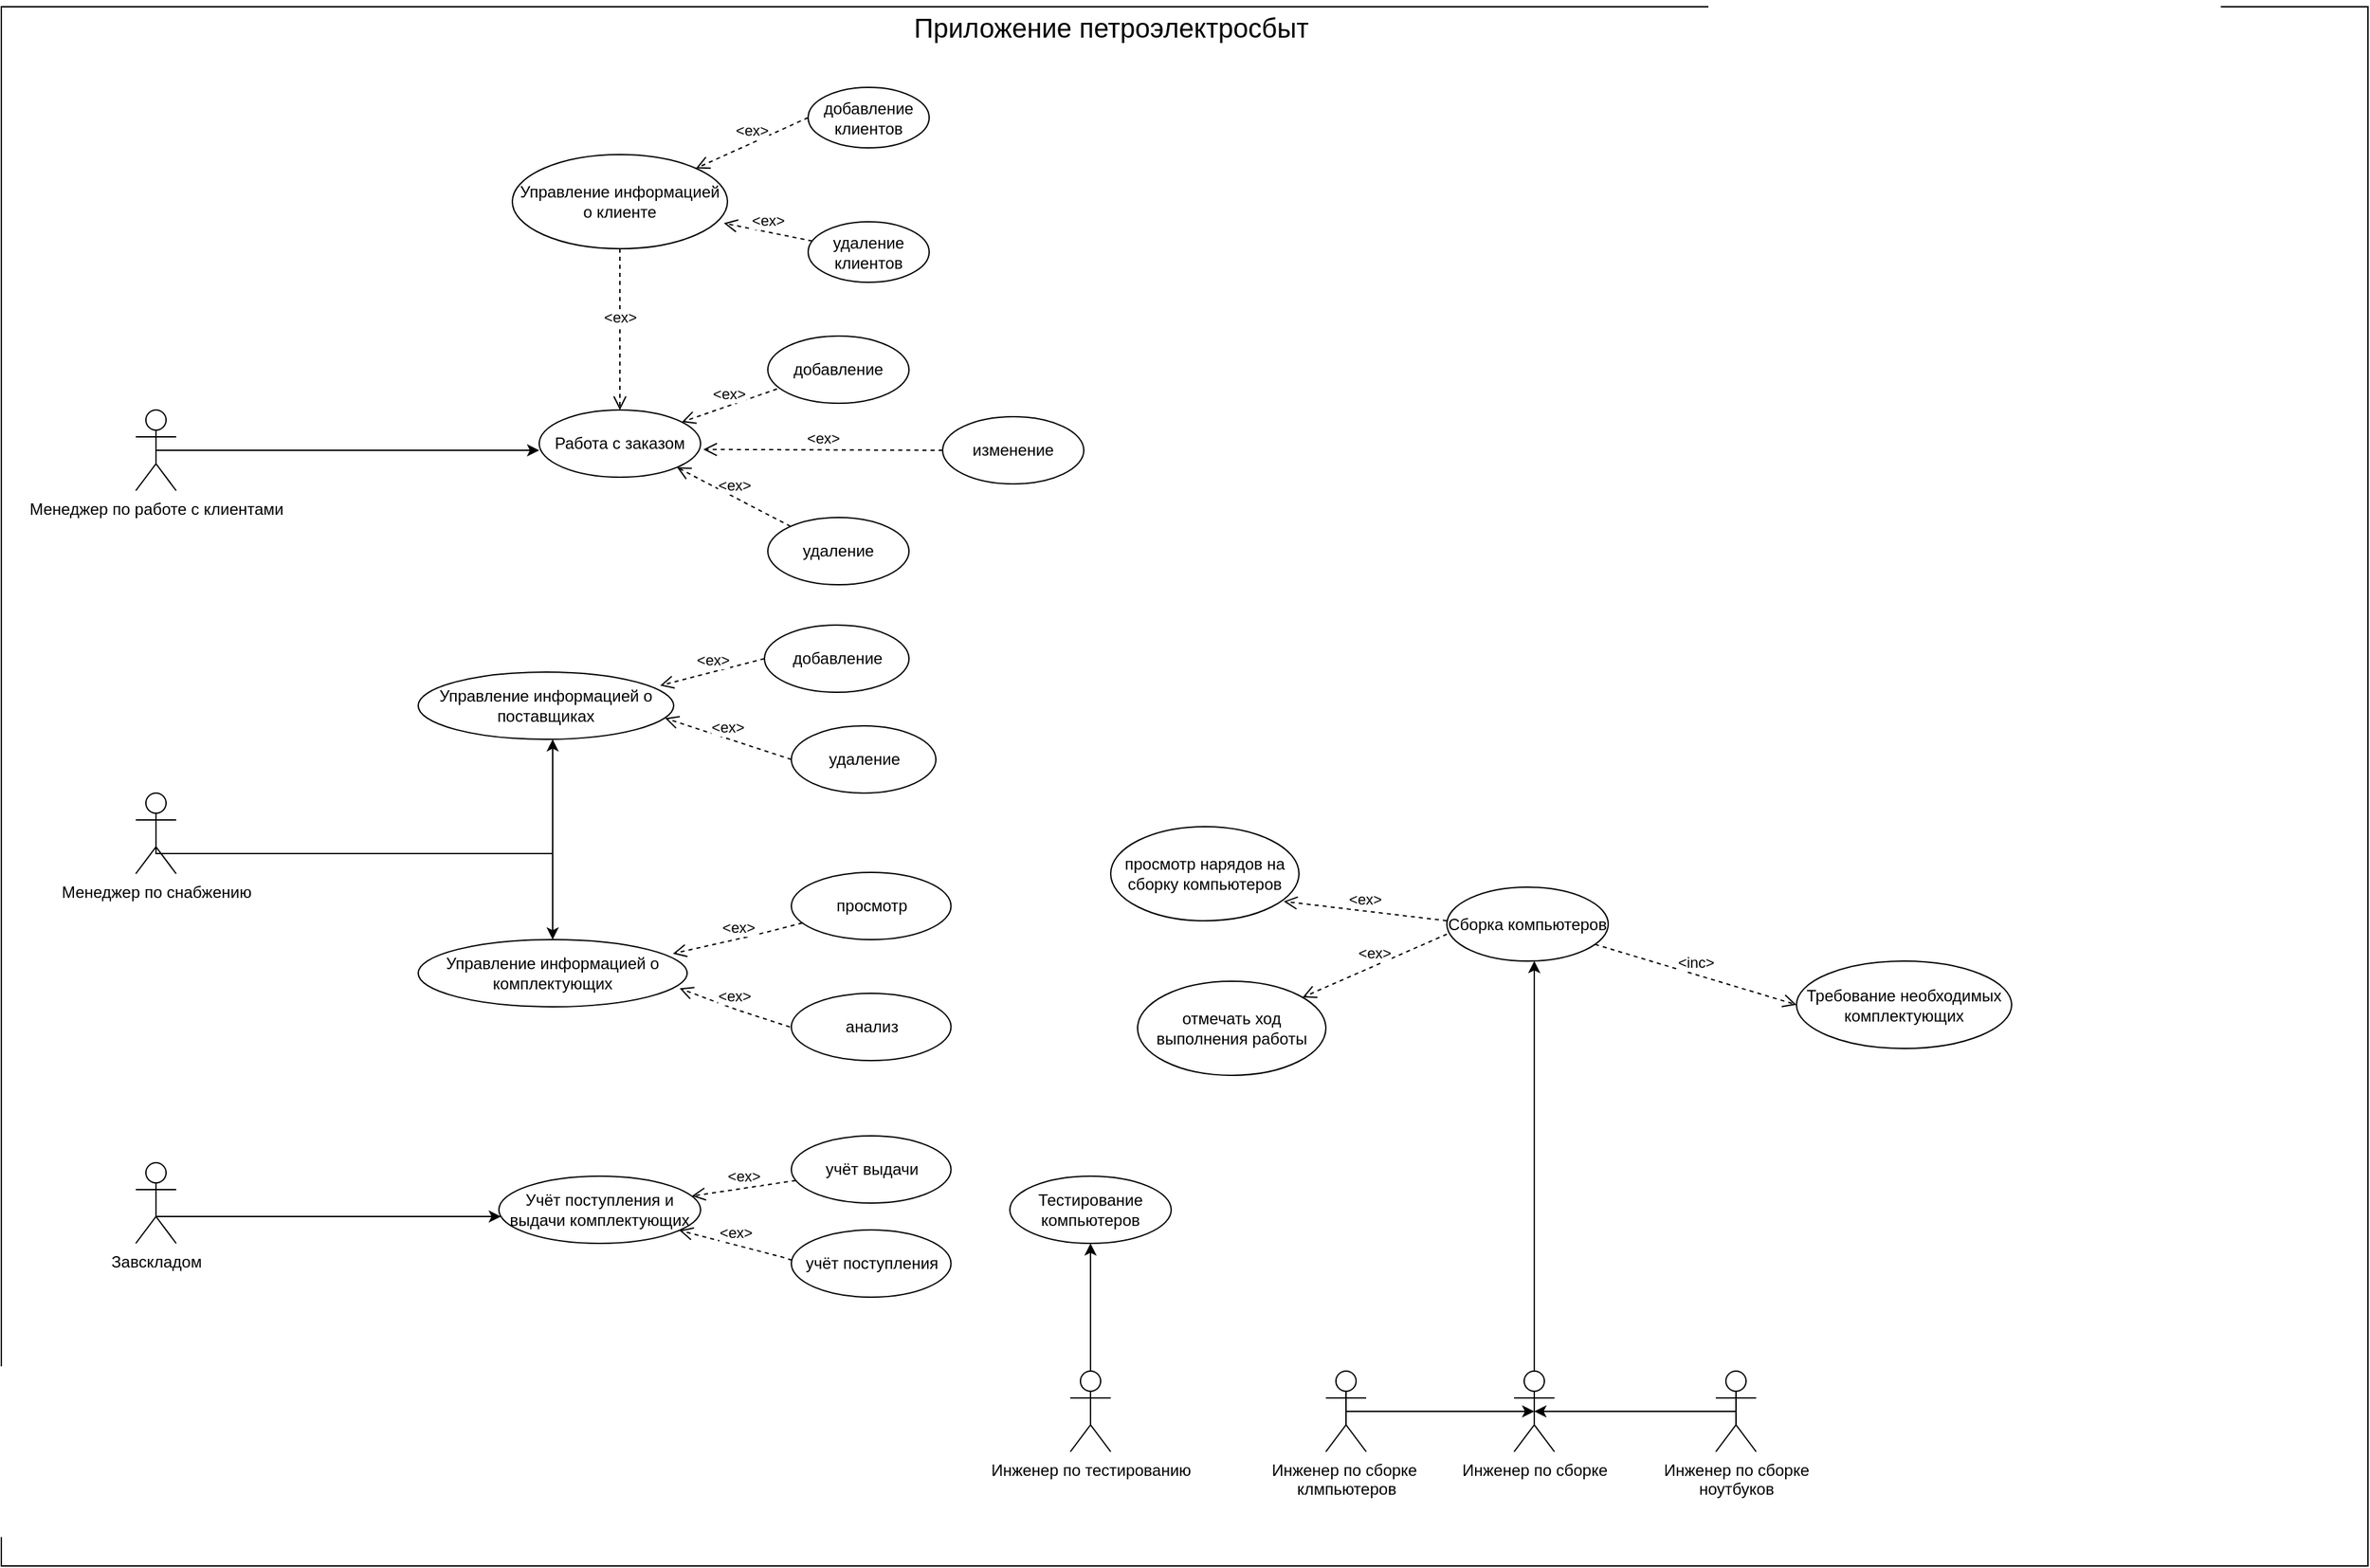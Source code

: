 <mxfile version="20.7.4" type="device"><diagram id="h4uLaU0hJFpm_dDjl1IY" name="Страница 1"><mxGraphModel dx="3659" dy="1495" grid="1" gridSize="10" guides="1" tooltips="1" connect="1" arrows="1" fold="1" page="1" pageScale="1" pageWidth="1169" pageHeight="827" math="0" shadow="0"><root><mxCell id="0"/><mxCell id="1" parent="0"/><mxCell id="lmbcXwJunpR-S4gIk9f7-4" value="" style="rounded=0;whiteSpace=wrap;html=1;" vertex="1" parent="1"><mxGeometry x="-240" y="40" width="1760" height="1160" as="geometry"/></mxCell><mxCell id="RSONwLIRya4BeNuk0JpV-6" style="edgeStyle=orthogonalEdgeStyle;rounded=0;orthogonalLoop=1;jettySize=auto;html=1;exitX=0.5;exitY=0.5;exitDx=0;exitDy=0;exitPerimeter=0;entryX=0;entryY=0.5;entryDx=0;entryDy=0;" parent="1" source="RSONwLIRya4BeNuk0JpV-1" edge="1"><mxGeometry relative="1" as="geometry"><mxPoint x="160" y="370" as="targetPoint"/></mxGeometry></mxCell><mxCell id="RSONwLIRya4BeNuk0JpV-1" value="Менеджер по работе с клиентами" style="shape=umlActor;verticalLabelPosition=bottom;verticalAlign=top;html=1;outlineConnect=0;" parent="1" vertex="1"><mxGeometry x="-140" y="340" width="30" height="60" as="geometry"/></mxCell><mxCell id="RSONwLIRya4BeNuk0JpV-3" value="Работа с заказом" style="ellipse;whiteSpace=wrap;html=1;" parent="1" vertex="1"><mxGeometry x="160" y="340" width="120" height="50" as="geometry"/></mxCell><mxCell id="RSONwLIRya4BeNuk0JpV-7" value="Управление информацией о клиенте" style="ellipse;whiteSpace=wrap;html=1;" parent="1" vertex="1"><mxGeometry x="140" y="150" width="160" height="70" as="geometry"/></mxCell><mxCell id="RSONwLIRya4BeNuk0JpV-28" style="edgeStyle=orthogonalEdgeStyle;rounded=0;orthogonalLoop=1;jettySize=auto;html=1;exitX=0.5;exitY=0.5;exitDx=0;exitDy=0;exitPerimeter=0;" parent="1" source="RSONwLIRya4BeNuk0JpV-15" target="RSONwLIRya4BeNuk0JpV-26" edge="1"><mxGeometry relative="1" as="geometry"><mxPoint x="167.5" y="600" as="targetPoint"/><Array as="points"><mxPoint x="-125" y="670"/><mxPoint x="170" y="670"/></Array></mxGeometry></mxCell><mxCell id="RSONwLIRya4BeNuk0JpV-29" value="" style="edgeStyle=orthogonalEdgeStyle;rounded=0;orthogonalLoop=1;jettySize=auto;html=1;exitX=0.5;exitY=0.5;exitDx=0;exitDy=0;exitPerimeter=0;" parent="1" source="RSONwLIRya4BeNuk0JpV-15" target="RSONwLIRya4BeNuk0JpV-27" edge="1"><mxGeometry relative="1" as="geometry"><mxPoint x="97.5" y="670" as="sourcePoint"/><mxPoint x="197.5" y="700" as="targetPoint"/><Array as="points"><mxPoint x="-125" y="670"/><mxPoint x="170" y="670"/></Array></mxGeometry></mxCell><mxCell id="RSONwLIRya4BeNuk0JpV-15" value="Менеджер по снабжению" style="shape=umlActor;verticalLabelPosition=bottom;verticalAlign=top;html=1;outlineConnect=0;direction=east;" parent="1" vertex="1"><mxGeometry x="-140" y="625" width="30" height="60" as="geometry"/></mxCell><mxCell id="RSONwLIRya4BeNuk0JpV-21" value="" style="edgeStyle=orthogonalEdgeStyle;rounded=0;orthogonalLoop=1;jettySize=auto;html=1;exitX=0.5;exitY=0.5;exitDx=0;exitDy=0;exitPerimeter=0;" parent="1" source="RSONwLIRya4BeNuk0JpV-18" target="RSONwLIRya4BeNuk0JpV-19" edge="1"><mxGeometry relative="1" as="geometry"><Array as="points"><mxPoint x="127.5" y="940"/><mxPoint x="127.5" y="940"/></Array></mxGeometry></mxCell><mxCell id="RSONwLIRya4BeNuk0JpV-18" value="Завскладом" style="shape=umlActor;verticalLabelPosition=bottom;verticalAlign=top;html=1;outlineConnect=0;direction=east;" parent="1" vertex="1"><mxGeometry x="-140" y="900" width="30" height="60" as="geometry"/></mxCell><mxCell id="RSONwLIRya4BeNuk0JpV-19" value="Учёт поступления и выдачи комплектующих" style="ellipse;whiteSpace=wrap;html=1;" parent="1" vertex="1"><mxGeometry x="130" y="910" width="150" height="50" as="geometry"/></mxCell><mxCell id="RSONwLIRya4BeNuk0JpV-26" value="Управление информацией о поставщиках" style="ellipse;whiteSpace=wrap;html=1;" parent="1" vertex="1"><mxGeometry x="70" y="535" width="190" height="50" as="geometry"/></mxCell><mxCell id="RSONwLIRya4BeNuk0JpV-27" value="Управление информацией о комплектующих" style="ellipse;whiteSpace=wrap;html=1;" parent="1" vertex="1"><mxGeometry x="70" y="734" width="200" height="50" as="geometry"/></mxCell><mxCell id="lmbcXwJunpR-S4gIk9f7-3" style="edgeStyle=orthogonalEdgeStyle;rounded=0;orthogonalLoop=1;jettySize=auto;html=1;" edge="1" parent="1" source="RSONwLIRya4BeNuk0JpV-30" target="RSONwLIRya4BeNuk0JpV-43"><mxGeometry relative="1" as="geometry"><Array as="points"><mxPoint x="900" y="825"/><mxPoint x="900" y="825"/></Array></mxGeometry></mxCell><mxCell id="RSONwLIRya4BeNuk0JpV-30" value="Инженер по сборке" style="shape=umlActor;verticalLabelPosition=bottom;verticalAlign=top;html=1;outlineConnect=0;" parent="1" vertex="1"><mxGeometry x="885" y="1055" width="30" height="60" as="geometry"/></mxCell><mxCell id="RSONwLIRya4BeNuk0JpV-32" value="Инженер по сборке&amp;nbsp;&lt;br&gt;клмпьютеров" style="shape=umlActor;verticalLabelPosition=bottom;verticalAlign=top;html=1;outlineConnect=0;" parent="1" vertex="1"><mxGeometry x="745" y="1055" width="30" height="60" as="geometry"/></mxCell><mxCell id="RSONwLIRya4BeNuk0JpV-33" value="Инженер по сборке &lt;br&gt;ноутбуков" style="shape=umlActor;verticalLabelPosition=bottom;verticalAlign=top;html=1;outlineConnect=0;" parent="1" vertex="1"><mxGeometry x="1035" y="1055" width="30" height="60" as="geometry"/></mxCell><mxCell id="RSONwLIRya4BeNuk0JpV-39" value="" style="endArrow=classic;html=1;rounded=0;exitX=0.5;exitY=0.5;exitDx=0;exitDy=0;exitPerimeter=0;entryX=0.5;entryY=0.5;entryDx=0;entryDy=0;entryPerimeter=0;" parent="1" source="RSONwLIRya4BeNuk0JpV-32" target="RSONwLIRya4BeNuk0JpV-30" edge="1"><mxGeometry width="50" height="50" relative="1" as="geometry"><mxPoint x="855" y="1015" as="sourcePoint"/><mxPoint x="885" y="1045" as="targetPoint"/></mxGeometry></mxCell><mxCell id="RSONwLIRya4BeNuk0JpV-40" value="" style="endArrow=classic;html=1;rounded=0;entryX=0.5;entryY=0.5;entryDx=0;entryDy=0;entryPerimeter=0;exitX=0.5;exitY=0.5;exitDx=0;exitDy=0;exitPerimeter=0;" parent="1" source="RSONwLIRya4BeNuk0JpV-33" target="RSONwLIRya4BeNuk0JpV-30" edge="1"><mxGeometry width="50" height="50" relative="1" as="geometry"><mxPoint x="895" y="975" as="sourcePoint"/><mxPoint x="975" y="1065" as="targetPoint"/></mxGeometry></mxCell><mxCell id="RSONwLIRya4BeNuk0JpV-43" value="Сборка компьютеров" style="ellipse;whiteSpace=wrap;html=1;" parent="1" vertex="1"><mxGeometry x="835" y="695" width="120" height="55" as="geometry"/></mxCell><mxCell id="RSONwLIRya4BeNuk0JpV-45" value="Требование необходимых комплектующих" style="ellipse;whiteSpace=wrap;html=1;" parent="1" vertex="1"><mxGeometry x="1095" y="750" width="160" height="65" as="geometry"/></mxCell><mxCell id="RSONwLIRya4BeNuk0JpV-49" style="edgeStyle=orthogonalEdgeStyle;rounded=0;orthogonalLoop=1;jettySize=auto;html=1;exitX=0.5;exitY=0.5;exitDx=0;exitDy=0;exitPerimeter=0;" parent="1" source="RSONwLIRya4BeNuk0JpV-47" target="RSONwLIRya4BeNuk0JpV-48" edge="1"><mxGeometry relative="1" as="geometry"><mxPoint x="570" y="945" as="targetPoint"/><Array as="points"/></mxGeometry></mxCell><mxCell id="RSONwLIRya4BeNuk0JpV-47" value="Инженер по тестированию" style="shape=umlActor;verticalLabelPosition=bottom;verticalAlign=top;html=1;outlineConnect=0;" parent="1" vertex="1"><mxGeometry x="555" y="1055" width="30" height="60" as="geometry"/></mxCell><mxCell id="RSONwLIRya4BeNuk0JpV-48" value="Тестирование компьютеров" style="ellipse;whiteSpace=wrap;html=1;" parent="1" vertex="1"><mxGeometry x="510" y="910" width="120" height="50" as="geometry"/></mxCell><mxCell id="RSONwLIRya4BeNuk0JpV-53" value="&amp;lt;inc&amp;gt;" style="html=1;verticalAlign=bottom;endArrow=open;dashed=1;endSize=8;rounded=0;entryX=0;entryY=0.5;entryDx=0;entryDy=0;" parent="1" source="RSONwLIRya4BeNuk0JpV-43" target="RSONwLIRya4BeNuk0JpV-45" edge="1"><mxGeometry relative="1" as="geometry"><mxPoint x="955" y="840" as="sourcePoint"/><mxPoint x="1065" y="770" as="targetPoint"/></mxGeometry></mxCell><mxCell id="RSONwLIRya4BeNuk0JpV-55" value="&amp;lt;ex&amp;gt;" style="html=1;verticalAlign=bottom;endArrow=open;dashed=1;endSize=8;rounded=0;entryX=0.5;entryY=0;entryDx=0;entryDy=0;exitX=0.5;exitY=1;exitDx=0;exitDy=0;" parent="1" source="RSONwLIRya4BeNuk0JpV-7" target="RSONwLIRya4BeNuk0JpV-3" edge="1"><mxGeometry relative="1" as="geometry"><mxPoint x="210" y="230" as="sourcePoint"/><mxPoint x="240" y="310" as="targetPoint"/></mxGeometry></mxCell><mxCell id="RSONwLIRya4BeNuk0JpV-56" value="изменение" style="ellipse;whiteSpace=wrap;html=1;" parent="1" vertex="1"><mxGeometry x="460" y="345" width="105" height="50" as="geometry"/></mxCell><mxCell id="RSONwLIRya4BeNuk0JpV-57" value="добавление" style="ellipse;whiteSpace=wrap;html=1;" parent="1" vertex="1"><mxGeometry x="330" y="285" width="105" height="50" as="geometry"/></mxCell><mxCell id="RSONwLIRya4BeNuk0JpV-58" value="удаление" style="ellipse;whiteSpace=wrap;html=1;" parent="1" vertex="1"><mxGeometry x="330" y="420" width="105" height="50" as="geometry"/></mxCell><mxCell id="RSONwLIRya4BeNuk0JpV-59" value="&amp;lt;ex&amp;gt;" style="html=1;verticalAlign=bottom;endArrow=open;dashed=1;endSize=8;rounded=0;entryX=1.017;entryY=0.587;entryDx=0;entryDy=0;exitX=0;exitY=0.5;exitDx=0;exitDy=0;entryPerimeter=0;" parent="1" source="RSONwLIRya4BeNuk0JpV-56" target="RSONwLIRya4BeNuk0JpV-3" edge="1"><mxGeometry relative="1" as="geometry"><mxPoint x="450" y="365" as="sourcePoint"/><mxPoint x="270" y="360" as="targetPoint"/><Array as="points"/></mxGeometry></mxCell><mxCell id="RSONwLIRya4BeNuk0JpV-61" value="&amp;lt;ex&amp;gt;" style="html=1;verticalAlign=bottom;endArrow=open;dashed=1;endSize=8;rounded=0;entryX=1;entryY=1;entryDx=0;entryDy=0;" parent="1" source="RSONwLIRya4BeNuk0JpV-58" target="RSONwLIRya4BeNuk0JpV-3" edge="1"><mxGeometry relative="1" as="geometry"><mxPoint x="437.96" y="390" as="sourcePoint"/><mxPoint x="260.0" y="389.35" as="targetPoint"/><Array as="points"/></mxGeometry></mxCell><mxCell id="RSONwLIRya4BeNuk0JpV-62" value="&amp;lt;ex&amp;gt;" style="html=1;verticalAlign=bottom;endArrow=open;dashed=1;endSize=8;rounded=0;exitX=0.065;exitY=0.788;exitDx=0;exitDy=0;exitPerimeter=0;" parent="1" source="RSONwLIRya4BeNuk0JpV-57" target="RSONwLIRya4BeNuk0JpV-3" edge="1"><mxGeometry relative="1" as="geometry"><mxPoint x="357.1" y="436.538" as="sourcePoint"/><mxPoint x="272.792" y="392.524" as="targetPoint"/><Array as="points"/></mxGeometry></mxCell><mxCell id="RSONwLIRya4BeNuk0JpV-63" value="добавление клиентов&lt;span style=&quot;color: rgba(0, 0, 0, 0); font-family: monospace; font-size: 0px; text-align: start;&quot;&gt;%3CmxGraphModel%3E%3Croot%3E%3CmxCell%20id%3D%220%22%2F%3E%3CmxCell%20id%3D%221%22%20parent%3D%220%22%2F%3E%3CmxCell%20id%3D%222%22%20value%3D%22%26amp%3Blt%3Bex%26amp%3Bgt%3B%22%20style%3D%22html%3D1%3BverticalAlign%3Dbottom%3BendArrow%3Dopen%3Bdashed%3D1%3BendSize%3D8%3Brounded%3D0%3BentryX%3D1%3BentryY%3D1%3BentryDx%3D0%3BentryDy%3D0%3B%22%20edge%3D%221%22%20parent%3D%221%22%3E%3CmxGeometry%20relative%3D%221%22%20as%3D%22geometry%22%3E%3CmxPoint%20x%3D%22347.1%22%20y%3D%22336.538%22%20as%3D%22sourcePoint%22%2F%3E%3CmxPoint%20x%3D%22262.792%22%20y%3D%22292.524%22%20as%3D%22targetPoint%22%2F%3E%3CArray%20as%3D%22points%22%2F%3E%3C%2FmxGeometry%3E%3C%2FmxCell%3E%3C%2Froot%3E%3C%2FmxGraphModel%3E&lt;/span&gt;&lt;span style=&quot;color: rgba(0, 0, 0, 0); font-family: monospace; font-size: 0px; text-align: start;&quot;&gt;%3CmxGraphModel%3E%3Croot%3E%3CmxCell%20id%3D%220%22%2F%3E%3CmxCell%20id%3D%221%22%20parent%3D%220%22%2F%3E%3CmxCell%20id%3D%222%22%20value%3D%22%26amp%3Blt%3Bex%26amp%3Bgt%3B%22%20style%3D%22html%3D1%3BverticalAlign%3Dbottom%3BendArrow%3Dopen%3Bdashed%3D1%3BendSize%3D8%3Brounded%3D0%3BentryX%3D1%3BentryY%3D1%3BentryDx%3D0%3BentryDy%3D0%3B%22%20edge%3D%221%22%20parent%3D%221%22%3E%3CmxGeometry%20relative%3D%221%22%20as%3D%22geometry%22%3E%3CmxPoint%20x%3D%22347.1%22%20y%3D%22336.538%22%20as%3D%22sourcePoint%22%2F%3E%3CmxPoint%20x%3D%22262.792%22%20y%3D%22292.524%22%20as%3D%22targetPoint%22%2F%3E%3CArray%20as%3D%22points%22%2F%3E%3C%2FmxGeometry%3E%3C%2FmxCell%3E%3C%2Froot%3E%3C%2FmxGraphModel%3E&lt;/span&gt;" style="ellipse;whiteSpace=wrap;html=1;" parent="1" vertex="1"><mxGeometry x="360" y="100" width="90" height="45" as="geometry"/></mxCell><mxCell id="RSONwLIRya4BeNuk0JpV-64" value="удаление клиентов&lt;span style=&quot;color: rgba(0, 0, 0, 0); font-family: monospace; font-size: 0px; text-align: start;&quot;&gt;%3CmxGraphModel%3E%3Croot%3E%3CmxCell%20id%3D%220%22%2F%3E%3CmxCell%20id%3D%221%22%20parent%3D%220%22%2F%3E%3CmxCell%20id%3D%222%22%20value%3D%22%26amp%3Blt%3Bex%26amp%3Bgt%3B%22%20style%3D%22html%3D1%3BverticalAlign%3Dbottom%3BendArrow%3Dopen%3Bdashed%3D1%3BendSize%3D8%3Brounded%3D0%3BentryX%3D1%3BentryY%3D1%3BentryDx%3D0%3BentryDy%3D0%3B%22%20edge%3D%221%22%20parent%3D%221%22%3E%3CmxGeometry%20relative%3D%221%22%20as%3D%22geometry%22%3E%3CmxPoint%20x%3D%22347.1%22%20y%3D%22336.538%22%20as%3D%22sourcePoint%22%2F%3E%3CmxPoint%20x%3D%22262.792%22%20y%3D%22292.524%22%20as%3D%22targetPoint%22%2F%3E%3CArray%20as%3D%22points%22%2F%3E%3C%2FmxGeometry%3E%3C%2FmxCell%3E%3C%2Froot%3E%3C%2FmxGraphModel%3E&lt;/span&gt;&lt;span style=&quot;color: rgba(0, 0, 0, 0); font-family: monospace; font-size: 0px; text-align: start;&quot;&gt;%3CmxGraphModel%3E%3Croot%3E%3CmxCell%20id%3D%220%22%2F%3E%3CmxCell%20id%3D%221%22%20parent%3D%220%22%2F%3E%3CmxCell%20id%3D%222%22%20value%3D%22%26amp%3Blt%3Bex%26amp%3Bgt%3B%22%20style%3D%22html%3D1%3BverticalAlign%3Dbottom%3BendArrow%3Dopen%3Bdashed%3D1%3BendSize%3D8%3Brounded%3D0%3BentryX%3D1%3BentryY%3D1%3BentryDx%3D0%3BentryDy%3D0%3B%22%20edge%3D%221%22%20parent%3D%221%22%3E%3CmxGeometry%20relative%3D%221%22%20as%3D%22geometry%22%3E%3CmxPoint%20x%3D%22347.1%22%20y%3D%22336.538%22%20as%3D%22sourcePoint%22%2F%3E%3CmxPoint%20x%3D%22262.792%22%20y%3D%22292.524%22%20as%3D%22targetPoint%22%2F%3E%3CArray%20as%3D%22points%22%2F%3E%3C%2FmxGeometry%3E%3C%2FmxCell%3E%3C%2Froot%3E%3C%2FmxGraphModel%3E&lt;/span&gt;" style="ellipse;whiteSpace=wrap;html=1;" parent="1" vertex="1"><mxGeometry x="360" y="200" width="90" height="45" as="geometry"/></mxCell><mxCell id="RSONwLIRya4BeNuk0JpV-65" value="&amp;lt;ex&amp;gt;" style="html=1;verticalAlign=bottom;endArrow=open;dashed=1;endSize=8;rounded=0;exitX=0;exitY=0.5;exitDx=0;exitDy=0;entryX=1;entryY=0;entryDx=0;entryDy=0;" parent="1" source="RSONwLIRya4BeNuk0JpV-63" target="RSONwLIRya4BeNuk0JpV-7" edge="1"><mxGeometry relative="1" as="geometry"><mxPoint x="370.495" y="130.0" as="sourcePoint"/><mxPoint x="290" y="155" as="targetPoint"/><Array as="points"/></mxGeometry></mxCell><mxCell id="RSONwLIRya4BeNuk0JpV-66" value="&amp;lt;ex&amp;gt;" style="html=1;verticalAlign=bottom;endArrow=open;dashed=1;endSize=8;rounded=0;entryX=0.983;entryY=0.729;entryDx=0;entryDy=0;entryPerimeter=0;" parent="1" source="RSONwLIRya4BeNuk0JpV-64" target="RSONwLIRya4BeNuk0JpV-7" edge="1"><mxGeometry relative="1" as="geometry"><mxPoint x="370" y="132.5" as="sourcePoint"/><mxPoint x="286.569" y="170.251" as="targetPoint"/><Array as="points"/></mxGeometry></mxCell><mxCell id="RSONwLIRya4BeNuk0JpV-67" value="добавление&lt;span style=&quot;color: rgba(0, 0, 0, 0); font-family: monospace; font-size: 0px; text-align: start;&quot;&gt;%3CmxGraphModel%3E%3Croot%3E%3CmxCell%20id%3D%220%22%2F%3E%3CmxCell%20id%3D%221%22%20parent%3D%220%22%2F%3E%3CmxCell%20id%3D%222%22%20value%3D%22%26amp%3Blt%3Bex%26amp%3Bgt%3B%22%20style%3D%22html%3D1%3BverticalAlign%3Dbottom%3BendArrow%3Dopen%3Bdashed%3D1%3BendSize%3D8%3Brounded%3D0%3BexitX%3D0%3BexitY%3D0.5%3BexitDx%3D0%3BexitDy%3D0%3BentryX%3D1%3BentryY%3D0%3BentryDx%3D0%3BentryDy%3D0%3B%22%20edge%3D%221%22%20parent%3D%221%22%3E%3CmxGeometry%20relative%3D%221%22%20as%3D%22geometry%22%3E%3CmxPoint%20x%3D%22360%22%20y%3D%22-47.5%22%20as%3D%22sourcePoint%22%2F%3E%3CmxPoint%20x%3D%22276.569%22%20y%3D%22-9.749%22%20as%3D%22targetPoint%22%2F%3E%3CArray%20as%3D%22points%22%2F%3E%3C%2FmxGeometry%3E%3C%2FmxCell%3E%3C%2Froot%3E%3C%2FmxGraphModel%3Eм&lt;/span&gt;" style="ellipse;whiteSpace=wrap;html=1;" parent="1" vertex="1"><mxGeometry x="327.5" y="500" width="107.5" height="50" as="geometry"/></mxCell><mxCell id="RSONwLIRya4BeNuk0JpV-69" value="удаление" style="ellipse;whiteSpace=wrap;html=1;" parent="1" vertex="1"><mxGeometry x="347.5" y="575" width="107.5" height="50" as="geometry"/></mxCell><mxCell id="RSONwLIRya4BeNuk0JpV-70" value="&amp;lt;ex&amp;gt;" style="html=1;verticalAlign=bottom;endArrow=open;dashed=1;endSize=8;rounded=0;exitX=0;exitY=0.5;exitDx=0;exitDy=0;entryX=0.966;entryY=0.685;entryDx=0;entryDy=0;entryPerimeter=0;" parent="1" source="RSONwLIRya4BeNuk0JpV-69" target="RSONwLIRya4BeNuk0JpV-26" edge="1"><mxGeometry relative="1" as="geometry"><mxPoint x="337.5" y="610" as="sourcePoint"/><mxPoint x="267.5" y="580" as="targetPoint"/><Array as="points"/></mxGeometry></mxCell><mxCell id="RSONwLIRya4BeNuk0JpV-71" value="&amp;lt;ex&amp;gt;" style="html=1;verticalAlign=bottom;endArrow=open;dashed=1;endSize=8;rounded=0;entryX=0.947;entryY=0.2;entryDx=0;entryDy=0;entryPerimeter=0;exitX=0;exitY=0.5;exitDx=0;exitDy=0;" parent="1" source="RSONwLIRya4BeNuk0JpV-67" target="RSONwLIRya4BeNuk0JpV-26" edge="1"><mxGeometry relative="1" as="geometry"><mxPoint x="317.5" y="530" as="sourcePoint"/><mxPoint x="277.5" y="550" as="targetPoint"/><Array as="points"/></mxGeometry></mxCell><mxCell id="RSONwLIRya4BeNuk0JpV-73" value="просмотр" style="ellipse;whiteSpace=wrap;html=1;" parent="1" vertex="1"><mxGeometry x="347.5" y="684" width="118.75" height="50" as="geometry"/></mxCell><mxCell id="RSONwLIRya4BeNuk0JpV-74" value="анализ" style="ellipse;whiteSpace=wrap;html=1;" parent="1" vertex="1"><mxGeometry x="347.5" y="774" width="118.75" height="50" as="geometry"/></mxCell><mxCell id="RSONwLIRya4BeNuk0JpV-75" value="&amp;lt;ex&amp;gt;" style="html=1;verticalAlign=bottom;endArrow=open;dashed=1;endSize=8;rounded=0;exitX=0.013;exitY=0.252;exitDx=0;exitDy=0;exitPerimeter=0;entryX=0.972;entryY=0.726;entryDx=0;entryDy=0;entryPerimeter=0;" parent="1" target="RSONwLIRya4BeNuk0JpV-27" edge="1"><mxGeometry relative="1" as="geometry"><mxPoint x="346.397" y="799.0" as="sourcePoint"/><mxPoint x="291.04" y="780.65" as="targetPoint"/><Array as="points"><mxPoint x="307.5" y="786.4"/></Array></mxGeometry></mxCell><mxCell id="RSONwLIRya4BeNuk0JpV-77" value="&amp;lt;ex&amp;gt;" style="html=1;verticalAlign=bottom;endArrow=open;dashed=1;endSize=8;rounded=0;entryX=0.947;entryY=0.209;entryDx=0;entryDy=0;entryPerimeter=0;" parent="1" source="RSONwLIRya4BeNuk0JpV-73" target="RSONwLIRya4BeNuk0JpV-27" edge="1"><mxGeometry relative="1" as="geometry"><mxPoint x="356.397" y="744" as="sourcePoint"/><mxPoint x="274.4" y="715.3" as="targetPoint"/><Array as="points"><mxPoint x="317.5" y="731.4"/></Array></mxGeometry></mxCell><mxCell id="RSONwLIRya4BeNuk0JpV-78" value="учёт выдачи" style="ellipse;whiteSpace=wrap;html=1;" parent="1" vertex="1"><mxGeometry x="347.5" y="880" width="118.75" height="50" as="geometry"/></mxCell><mxCell id="RSONwLIRya4BeNuk0JpV-79" value="учёт поступления" style="ellipse;whiteSpace=wrap;html=1;" parent="1" vertex="1"><mxGeometry x="347.5" y="950" width="118.75" height="50" as="geometry"/></mxCell><mxCell id="RSONwLIRya4BeNuk0JpV-80" value="&amp;lt;ex&amp;gt;" style="html=1;verticalAlign=bottom;endArrow=open;dashed=1;endSize=8;rounded=0;exitX=0.004;exitY=0.45;exitDx=0;exitDy=0;exitPerimeter=0;" parent="1" target="RSONwLIRya4BeNuk0JpV-19" edge="1" source="RSONwLIRya4BeNuk0JpV-79"><mxGeometry relative="1" as="geometry"><mxPoint x="350" y="970" as="sourcePoint"/><mxPoint x="318.0" y="960.0" as="targetPoint"/><Array as="points"><mxPoint x="340" y="970"/></Array></mxGeometry></mxCell><mxCell id="RSONwLIRya4BeNuk0JpV-81" value="&amp;lt;ex&amp;gt;" style="html=1;verticalAlign=bottom;endArrow=open;dashed=1;endSize=8;rounded=0;" parent="1" target="RSONwLIRya4BeNuk0JpV-19" edge="1" source="RSONwLIRya4BeNuk0JpV-78"><mxGeometry relative="1" as="geometry"><mxPoint x="393.157" y="866.47" as="sourcePoint"/><mxPoint x="320" y="870" as="targetPoint"/><Array as="points"/></mxGeometry></mxCell><mxCell id="RSONwLIRya4BeNuk0JpV-82" value="просмотр нарядов на сборку компьютеров" style="ellipse;whiteSpace=wrap;html=1;" parent="1" vertex="1"><mxGeometry x="585" y="650" width="140" height="70" as="geometry"/></mxCell><mxCell id="RSONwLIRya4BeNuk0JpV-83" value="отмечать ход выполнения работы" style="ellipse;whiteSpace=wrap;html=1;" parent="1" vertex="1"><mxGeometry x="605" y="765" width="140" height="70" as="geometry"/></mxCell><mxCell id="RSONwLIRya4BeNuk0JpV-84" value="&amp;lt;ex&amp;gt;" style="html=1;verticalAlign=bottom;endArrow=open;dashed=1;endSize=8;rounded=0;entryX=0.919;entryY=0.794;entryDx=0;entryDy=0;entryPerimeter=0;" parent="1" target="RSONwLIRya4BeNuk0JpV-82" edge="1"><mxGeometry relative="1" as="geometry"><mxPoint x="835" y="720" as="sourcePoint"/><mxPoint x="657.04" y="720.0" as="targetPoint"/><Array as="points"/></mxGeometry></mxCell><mxCell id="RSONwLIRya4BeNuk0JpV-85" value="&amp;lt;ex&amp;gt;" style="html=1;verticalAlign=bottom;endArrow=open;dashed=1;endSize=8;rounded=0;exitX=0;exitY=0.636;exitDx=0;exitDy=0;exitPerimeter=0;" parent="1" source="RSONwLIRya4BeNuk0JpV-43" target="RSONwLIRya4BeNuk0JpV-83" edge="1"><mxGeometry relative="1" as="geometry"><mxPoint x="825.34" y="755" as="sourcePoint"/><mxPoint x="704.0" y="740.58" as="targetPoint"/><Array as="points"/></mxGeometry></mxCell><mxCell id="lmbcXwJunpR-S4gIk9f7-5" value="&lt;font style=&quot;font-size: 20px;&quot;&gt;Приложение петроэлектросбыт&lt;/font&gt;" style="text;html=1;align=center;verticalAlign=middle;resizable=0;points=[];autosize=1;strokeColor=none;fillColor=none;" vertex="1" parent="1"><mxGeometry x="425" y="35" width="320" height="40" as="geometry"/></mxCell></root></mxGraphModel></diagram></mxfile>